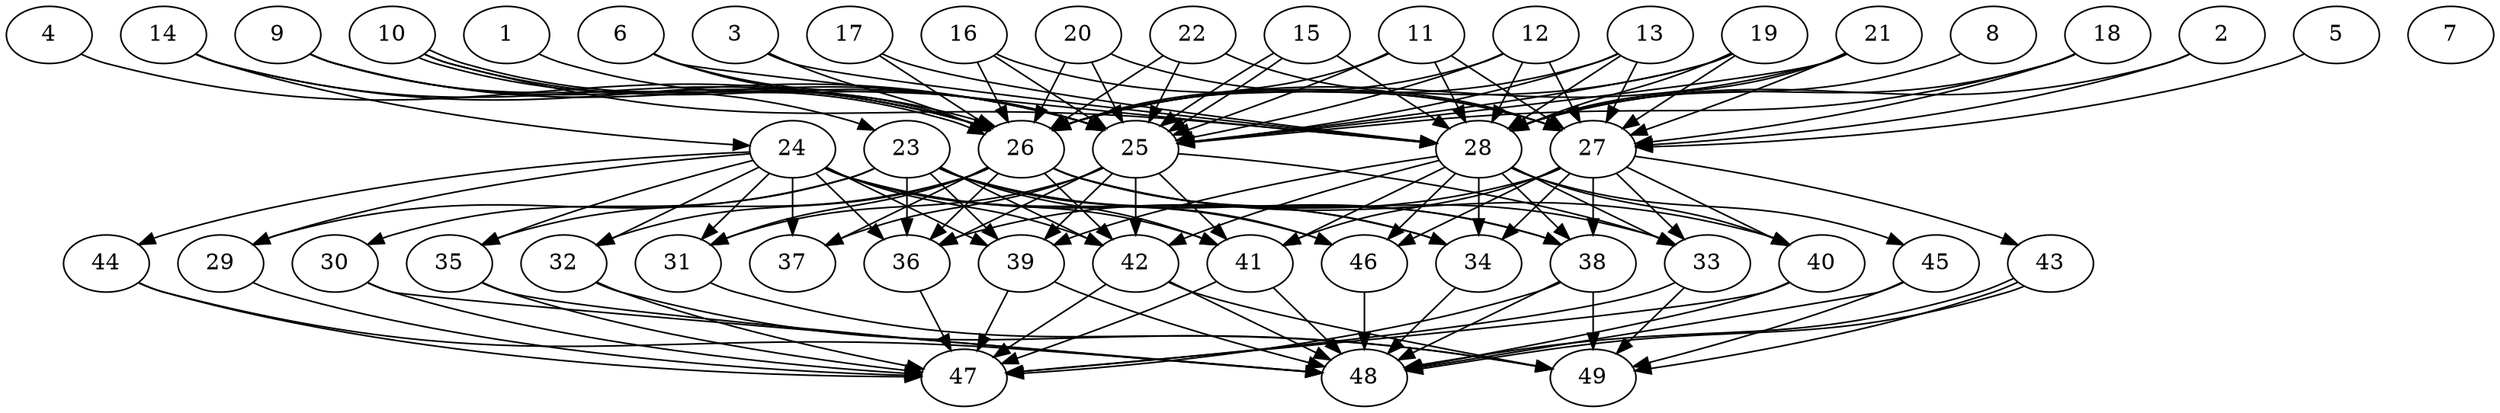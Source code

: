 // DAG (tier=3-complex, mode=compute, n=49, ccr=0.476, fat=0.700, density=0.754, regular=0.302, jump=0.339, mindata=1048576, maxdata=16777216)
// DAG automatically generated by daggen at Sun Aug 24 16:33:34 2025
// /home/ermia/Project/Environments/daggen/bin/daggen --dot --ccr 0.476 --fat 0.700 --regular 0.302 --density 0.754 --jump 0.339 --mindata 1048576 --maxdata 16777216 -n 49 
digraph G {
  1 [size="3583412085254934016", alpha="0.18", expect_size="1791706042627467008"]
  1 -> 25 [size ="1748412139569152"]
  2 [size="37589159946519472", alpha="0.13", expect_size="18794579973259736"]
  2 -> 27 [size ="1761029881069568"]
  2 -> 28 [size ="1761029881069568"]
  3 [size="5219475168508923", alpha="0.18", expect_size="2609737584254461"]
  3 -> 26 [size ="108837189189632"]
  3 -> 28 [size ="108837189189632"]
  4 [size="3836843546419150336", alpha="0.06", expect_size="1918421773209575168"]
  4 -> 26 [size ="1677926693076992"]
  5 [size="3117044899751877", alpha="0.13", expect_size="1558522449875938"]
  5 -> 27 [size ="94816805322752"]
  6 [size="32153075860294656", alpha="0.09", expect_size="16076537930147328"]
  6 -> 25 [size ="1188709508579328"]
  6 -> 26 [size ="1188709508579328"]
  6 -> 28 [size ="1188709508579328"]
  7 [size="175158792227657875456", alpha="0.03", expect_size="87579396113828937728"]
  8 [size="971077804571174528", alpha="0.15", expect_size="485538902285587264"]
  8 -> 28 [size ="1698394829488128"]
  9 [size="3471709911714587136", alpha="0.11", expect_size="1735854955857293568"]
  9 -> 23 [size ="1154409706815488"]
  9 -> 25 [size ="1154409706815488"]
  9 -> 26 [size ="1154409706815488"]
  10 [size="109147369272101568512", alpha="0.08", expect_size="54573684636050784256"]
  10 -> 25 [size ="182711339712512"]
  10 -> 26 [size ="182711339712512"]
  10 -> 26 [size ="182711339712512"]
  10 -> 28 [size ="182711339712512"]
  11 [size="2031011061094231040", alpha="0.11", expect_size="1015505530547115520"]
  11 -> 25 [size ="1080070265372672"]
  11 -> 26 [size ="1080070265372672"]
  11 -> 27 [size ="1080070265372672"]
  11 -> 28 [size ="1080070265372672"]
  12 [size="5262051646685145", alpha="0.09", expect_size="2631025823342572"]
  12 -> 25 [size ="248797020028928"]
  12 -> 26 [size ="248797020028928"]
  12 -> 27 [size ="248797020028928"]
  12 -> 28 [size ="248797020028928"]
  13 [size="42475332626831256", alpha="0.08", expect_size="21237666313415628"]
  13 -> 25 [size ="1100343853187072"]
  13 -> 26 [size ="1100343853187072"]
  13 -> 27 [size ="1100343853187072"]
  13 -> 28 [size ="1100343853187072"]
  14 [size="44580305769168160", alpha="0.04", expect_size="22290152884584080"]
  14 -> 24 [size ="1798418267635712"]
  14 -> 25 [size ="1798418267635712"]
  14 -> 26 [size ="1798418267635712"]
  15 [size="10493562959144419328", alpha="0.19", expect_size="5246781479572209664"]
  15 -> 25 [size ="38344696266752"]
  15 -> 25 [size ="38344696266752"]
  15 -> 28 [size ="38344696266752"]
  16 [size="12454822459013922", alpha="0.01", expect_size="6227411229506961"]
  16 -> 25 [size ="328834448621568"]
  16 -> 26 [size ="328834448621568"]
  16 -> 27 [size ="328834448621568"]
  17 [size="18437154521008652", alpha="0.15", expect_size="9218577260504326"]
  17 -> 26 [size ="710166139895808"]
  17 -> 28 [size ="710166139895808"]
  18 [size="13274347370520902", alpha="0.19", expect_size="6637173685260451"]
  18 -> 25 [size ="236971674828800"]
  18 -> 27 [size ="236971674828800"]
  18 -> 28 [size ="236971674828800"]
  19 [size="751796717056616704", alpha="0.14", expect_size="375898358528308352"]
  19 -> 25 [size ="488102766313472"]
  19 -> 26 [size ="488102766313472"]
  19 -> 27 [size ="488102766313472"]
  19 -> 28 [size ="488102766313472"]
  20 [size="1276778325527352832", alpha="0.07", expect_size="638389162763676416"]
  20 -> 25 [size ="1140673864531968"]
  20 -> 26 [size ="1140673864531968"]
  20 -> 27 [size ="1140673864531968"]
  21 [size="35824878065020120", alpha="0.14", expect_size="17912439032510060"]
  21 -> 25 [size ="1586432606994432"]
  21 -> 26 [size ="1586432606994432"]
  21 -> 27 [size ="1586432606994432"]
  21 -> 28 [size ="1586432606994432"]
  22 [size="958314622106623541248", alpha="0.13", expect_size="479157311053311770624"]
  22 -> 25 [size ="777610405609472"]
  22 -> 26 [size ="777610405609472"]
  22 -> 27 [size ="777610405609472"]
  23 [size="3245073449615242559488", alpha="0.04", expect_size="1622536724807621279744"]
  23 -> 29 [size ="1753502304960512"]
  23 -> 30 [size ="1753502304960512"]
  23 -> 34 [size ="1753502304960512"]
  23 -> 36 [size ="1753502304960512"]
  23 -> 38 [size ="1753502304960512"]
  23 -> 39 [size ="1753502304960512"]
  23 -> 41 [size ="1753502304960512"]
  23 -> 42 [size ="1753502304960512"]
  23 -> 46 [size ="1753502304960512"]
  24 [size="2015196180710948864000", alpha="0.05", expect_size="1007598090355474432000"]
  24 -> 29 [size ="1276345371852800"]
  24 -> 31 [size ="1276345371852800"]
  24 -> 32 [size ="1276345371852800"]
  24 -> 34 [size ="1276345371852800"]
  24 -> 35 [size ="1276345371852800"]
  24 -> 36 [size ="1276345371852800"]
  24 -> 37 [size ="1276345371852800"]
  24 -> 39 [size ="1276345371852800"]
  24 -> 41 [size ="1276345371852800"]
  24 -> 42 [size ="1276345371852800"]
  24 -> 44 [size ="1276345371852800"]
  24 -> 46 [size ="1276345371852800"]
  25 [size="917115213946843824128", alpha="0.17", expect_size="458557606973421912064"]
  25 -> 31 [size ="755160477335552"]
  25 -> 33 [size ="755160477335552"]
  25 -> 36 [size ="755160477335552"]
  25 -> 37 [size ="755160477335552"]
  25 -> 39 [size ="755160477335552"]
  25 -> 41 [size ="755160477335552"]
  25 -> 42 [size ="755160477335552"]
  26 [size="24587037965796384", alpha="0.03", expect_size="12293518982898192"]
  26 -> 31 [size ="1234070277193728"]
  26 -> 32 [size ="1234070277193728"]
  26 -> 33 [size ="1234070277193728"]
  26 -> 35 [size ="1234070277193728"]
  26 -> 36 [size ="1234070277193728"]
  26 -> 37 [size ="1234070277193728"]
  26 -> 38 [size ="1234070277193728"]
  26 -> 40 [size ="1234070277193728"]
  26 -> 42 [size ="1234070277193728"]
  27 [size="1138322739874169472", alpha="0.07", expect_size="569161369937084736"]
  27 -> 33 [size ="1075886161920000"]
  27 -> 34 [size ="1075886161920000"]
  27 -> 36 [size ="1075886161920000"]
  27 -> 38 [size ="1075886161920000"]
  27 -> 40 [size ="1075886161920000"]
  27 -> 41 [size ="1075886161920000"]
  27 -> 43 [size ="1075886161920000"]
  27 -> 46 [size ="1075886161920000"]
  28 [size="877113874888374878208", alpha="0.07", expect_size="438556937444187439104"]
  28 -> 33 [size ="733039382495232"]
  28 -> 34 [size ="733039382495232"]
  28 -> 38 [size ="733039382495232"]
  28 -> 39 [size ="733039382495232"]
  28 -> 40 [size ="733039382495232"]
  28 -> 41 [size ="733039382495232"]
  28 -> 42 [size ="733039382495232"]
  28 -> 45 [size ="733039382495232"]
  28 -> 46 [size ="733039382495232"]
  29 [size="8938390834717505", alpha="0.17", expect_size="4469195417358752"]
  29 -> 47 [size ="250719462490112"]
  30 [size="145244793785531712", alpha="0.19", expect_size="72622396892765856"]
  30 -> 47 [size ="54333223731200"]
  30 -> 48 [size ="54333223731200"]
  31 [size="1281046475690343", alpha="0.18", expect_size="640523237845171"]
  31 -> 49 [size ="120304122724352"]
  32 [size="344276965150846592", alpha="0.17", expect_size="172138482575423296"]
  32 -> 47 [size ="234570175741952"]
  32 -> 49 [size ="234570175741952"]
  33 [size="5715509047422925", alpha="0.01", expect_size="2857754523711462"]
  33 -> 47 [size ="278603866570752"]
  33 -> 49 [size ="278603866570752"]
  34 [size="495373313347936059392", alpha="0.02", expect_size="247686656673968029696"]
  34 -> 48 [size ="500854666821632"]
  35 [size="609237446876713984", alpha="0.05", expect_size="304618723438356992"]
  35 -> 47 [size ="1165655332093952"]
  35 -> 48 [size ="1165655332093952"]
  36 [size="13407994544914432000", alpha="0.07", expect_size="6703997272457216000"]
  36 -> 47 [size ="45150843699200"]
  37 [size="1745866537327652765696", alpha="0.16", expect_size="872933268663826382848"]
  38 [size="2437095946430686208", alpha="0.17", expect_size="1218547973215343104"]
  38 -> 47 [size ="1092479826788352"]
  38 -> 48 [size ="1092479826788352"]
  38 -> 49 [size ="1092479826788352"]
  39 [size="82140273078324432", alpha="0.01", expect_size="41070136539162216"]
  39 -> 47 [size ="1328817549344768"]
  39 -> 48 [size ="1328817549344768"]
  40 [size="27012052641474160", alpha="0.14", expect_size="13506026320737080"]
  40 -> 47 [size ="438254302134272"]
  40 -> 48 [size ="438254302134272"]
  41 [size="4503683294524512", alpha="0.12", expect_size="2251841647262256"]
  41 -> 47 [size ="121642063757312"]
  41 -> 48 [size ="121642063757312"]
  42 [size="125041688247183808", alpha="0.13", expect_size="62520844123591904"]
  42 -> 47 [size ="2083542322380800"]
  42 -> 48 [size ="2083542322380800"]
  42 -> 49 [size ="2083542322380800"]
  43 [size="4517026206461164781568", alpha="0.01", expect_size="2258513103230582390784"]
  43 -> 48 [size ="2186041456852992"]
  43 -> 48 [size ="2186041456852992"]
  43 -> 49 [size ="2186041456852992"]
  44 [size="15918943771039696", alpha="0.02", expect_size="7959471885519848"]
  44 -> 47 [size ="431249109811200"]
  44 -> 48 [size ="431249109811200"]
  45 [size="7141510061509888", alpha="0.18", expect_size="3570755030754944"]
  45 -> 48 [size ="157713346592768"]
  45 -> 49 [size ="157713346592768"]
  46 [size="17247643368941516", alpha="0.02", expect_size="8623821684470758"]
  46 -> 48 [size ="379492874846208"]
  47 [size="1313905264286356209664", alpha="0.01", expect_size="656952632143178104832"]
  48 [size="237529286464480000", alpha="0.13", expect_size="118764643232240000"]
  49 [size="834202813539410771968", alpha="0.10", expect_size="417101406769705385984"]
}